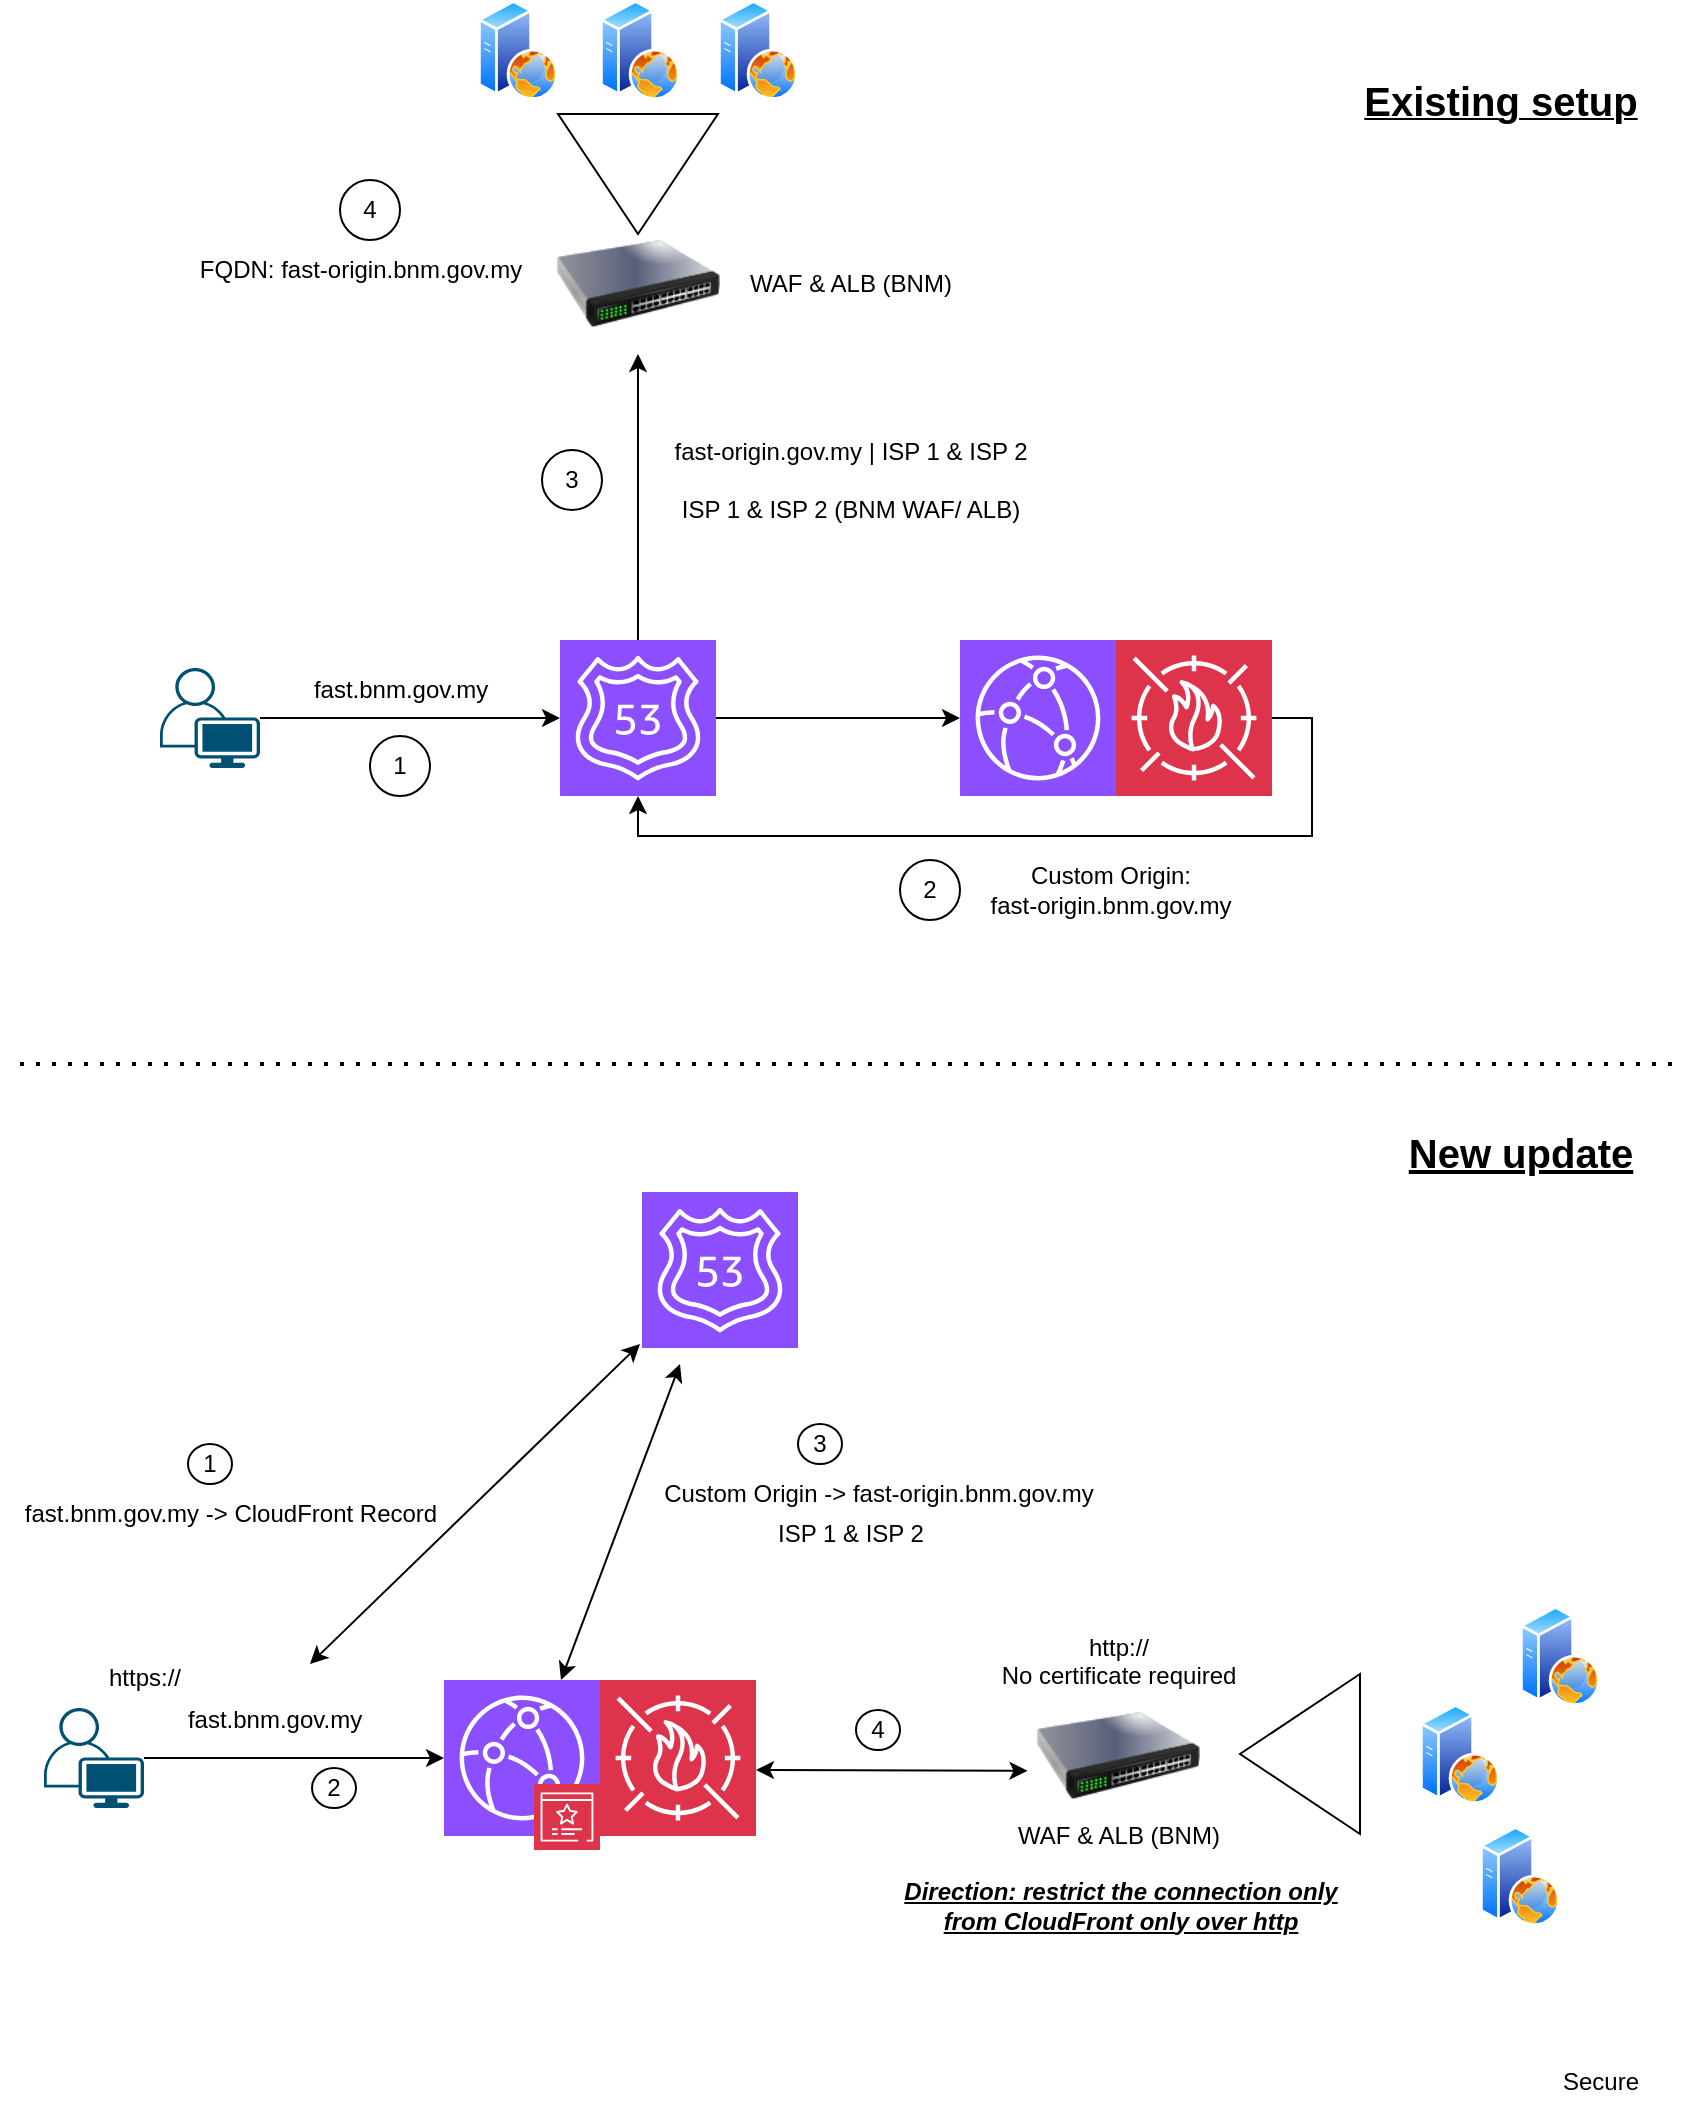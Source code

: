 <mxfile version="22.1.21" type="github">
  <diagram name="Page-1" id="U_xuJ-hQydTFbC9t58jh">
    <mxGraphModel dx="989" dy="530" grid="1" gridSize="10" guides="1" tooltips="1" connect="1" arrows="1" fold="1" page="1" pageScale="1" pageWidth="850" pageHeight="1100" math="0" shadow="0">
      <root>
        <mxCell id="0" />
        <mxCell id="1" parent="0" />
        <mxCell id="0SC08fXxSFEZPIBnkhzN-6" style="edgeStyle=orthogonalEdgeStyle;rounded=0;orthogonalLoop=1;jettySize=auto;html=1;" edge="1" parent="1" source="0SC08fXxSFEZPIBnkhzN-4">
          <mxGeometry relative="1" as="geometry">
            <mxPoint x="222" y="887" as="targetPoint" />
          </mxGeometry>
        </mxCell>
        <mxCell id="0SC08fXxSFEZPIBnkhzN-4" value="" style="points=[[0.35,0,0],[0.98,0.51,0],[1,0.71,0],[0.67,1,0],[0,0.795,0],[0,0.65,0]];verticalLabelPosition=bottom;sketch=0;html=1;verticalAlign=top;aspect=fixed;align=center;pointerEvents=1;shape=mxgraph.cisco19.user;fillColor=#005073;strokeColor=none;" vertex="1" parent="1">
          <mxGeometry x="22" y="862" width="50" height="50" as="geometry" />
        </mxCell>
        <mxCell id="0SC08fXxSFEZPIBnkhzN-7" value="" style="sketch=0;points=[[0,0,0],[0.25,0,0],[0.5,0,0],[0.75,0,0],[1,0,0],[0,1,0],[0.25,1,0],[0.5,1,0],[0.75,1,0],[1,1,0],[0,0.25,0],[0,0.5,0],[0,0.75,0],[1,0.25,0],[1,0.5,0],[1,0.75,0]];outlineConnect=0;fontColor=#232F3E;fillColor=#8C4FFF;strokeColor=#ffffff;dashed=0;verticalLabelPosition=bottom;verticalAlign=top;align=center;html=1;fontSize=12;fontStyle=0;aspect=fixed;shape=mxgraph.aws4.resourceIcon;resIcon=mxgraph.aws4.cloudfront;" vertex="1" parent="1">
          <mxGeometry x="222" y="848" width="78" height="78" as="geometry" />
        </mxCell>
        <mxCell id="0SC08fXxSFEZPIBnkhzN-12" value="" style="image;html=1;image=img/lib/clip_art/networking/Switch_128x128.png" vertex="1" parent="1">
          <mxGeometry x="518" y="851" width="82" height="70" as="geometry" />
        </mxCell>
        <mxCell id="0SC08fXxSFEZPIBnkhzN-13" value="" style="sketch=0;points=[[0,0,0],[0.25,0,0],[0.5,0,0],[0.75,0,0],[1,0,0],[0,1,0],[0.25,1,0],[0.5,1,0],[0.75,1,0],[1,1,0],[0,0.25,0],[0,0.5,0],[0,0.75,0],[1,0.25,0],[1,0.5,0],[1,0.75,0]];outlineConnect=0;fontColor=#232F3E;fillColor=#DD344C;strokeColor=#ffffff;dashed=0;verticalLabelPosition=bottom;verticalAlign=top;align=center;html=1;fontSize=12;fontStyle=0;aspect=fixed;shape=mxgraph.aws4.resourceIcon;resIcon=mxgraph.aws4.waf;" vertex="1" parent="1">
          <mxGeometry x="300" y="848" width="78" height="78" as="geometry" />
        </mxCell>
        <mxCell id="0SC08fXxSFEZPIBnkhzN-17" value="" style="endArrow=none;dashed=1;html=1;dashPattern=1 3;strokeWidth=2;rounded=0;" edge="1" parent="1">
          <mxGeometry width="50" height="50" relative="1" as="geometry">
            <mxPoint x="10" y="540" as="sourcePoint" />
            <mxPoint x="840" y="540" as="targetPoint" />
          </mxGeometry>
        </mxCell>
        <mxCell id="0SC08fXxSFEZPIBnkhzN-18" style="edgeStyle=orthogonalEdgeStyle;rounded=0;orthogonalLoop=1;jettySize=auto;html=1;exitX=0.5;exitY=0;exitDx=0;exitDy=0;exitPerimeter=0;" edge="1" parent="1" source="0SC08fXxSFEZPIBnkhzN-19" target="0SC08fXxSFEZPIBnkhzN-27">
          <mxGeometry relative="1" as="geometry" />
        </mxCell>
        <mxCell id="0SC08fXxSFEZPIBnkhzN-19" value="" style="sketch=0;points=[[0,0,0],[0.25,0,0],[0.5,0,0],[0.75,0,0],[1,0,0],[0,1,0],[0.25,1,0],[0.5,1,0],[0.75,1,0],[1,1,0],[0,0.25,0],[0,0.5,0],[0,0.75,0],[1,0.25,0],[1,0.5,0],[1,0.75,0]];outlineConnect=0;fontColor=#232F3E;fillColor=#8C4FFF;strokeColor=#ffffff;dashed=0;verticalLabelPosition=bottom;verticalAlign=top;align=center;html=1;fontSize=12;fontStyle=0;aspect=fixed;shape=mxgraph.aws4.resourceIcon;resIcon=mxgraph.aws4.route_53;" vertex="1" parent="1">
          <mxGeometry x="280" y="328" width="78" height="78" as="geometry" />
        </mxCell>
        <mxCell id="0SC08fXxSFEZPIBnkhzN-20" value="fast.bnm.gov.my" style="text;html=1;align=center;verticalAlign=middle;resizable=0;points=[];autosize=1;strokeColor=none;fillColor=none;" vertex="1" parent="1">
          <mxGeometry x="145" y="338" width="110" height="30" as="geometry" />
        </mxCell>
        <mxCell id="0SC08fXxSFEZPIBnkhzN-21" style="edgeStyle=orthogonalEdgeStyle;rounded=0;orthogonalLoop=1;jettySize=auto;html=1;" edge="1" parent="1" source="0SC08fXxSFEZPIBnkhzN-22" target="0SC08fXxSFEZPIBnkhzN-19">
          <mxGeometry relative="1" as="geometry" />
        </mxCell>
        <mxCell id="0SC08fXxSFEZPIBnkhzN-22" value="" style="points=[[0.35,0,0],[0.98,0.51,0],[1,0.71,0],[0.67,1,0],[0,0.795,0],[0,0.65,0]];verticalLabelPosition=bottom;sketch=0;html=1;verticalAlign=top;aspect=fixed;align=center;pointerEvents=1;shape=mxgraph.cisco19.user;fillColor=#005073;strokeColor=none;" vertex="1" parent="1">
          <mxGeometry x="80" y="342" width="50" height="50" as="geometry" />
        </mxCell>
        <mxCell id="0SC08fXxSFEZPIBnkhzN-23" value="" style="sketch=0;points=[[0,0,0],[0.25,0,0],[0.5,0,0],[0.75,0,0],[1,0,0],[0,1,0],[0.25,1,0],[0.5,1,0],[0.75,1,0],[1,1,0],[0,0.25,0],[0,0.5,0],[0,0.75,0],[1,0.25,0],[1,0.5,0],[1,0.75,0]];outlineConnect=0;fontColor=#232F3E;fillColor=#8C4FFF;strokeColor=#ffffff;dashed=0;verticalLabelPosition=bottom;verticalAlign=top;align=center;html=1;fontSize=12;fontStyle=0;aspect=fixed;shape=mxgraph.aws4.resourceIcon;resIcon=mxgraph.aws4.cloudfront;" vertex="1" parent="1">
          <mxGeometry x="480" y="328" width="78" height="78" as="geometry" />
        </mxCell>
        <mxCell id="0SC08fXxSFEZPIBnkhzN-24" style="edgeStyle=orthogonalEdgeStyle;rounded=0;orthogonalLoop=1;jettySize=auto;html=1;entryX=0;entryY=0.5;entryDx=0;entryDy=0;entryPerimeter=0;" edge="1" parent="1" source="0SC08fXxSFEZPIBnkhzN-19" target="0SC08fXxSFEZPIBnkhzN-23">
          <mxGeometry relative="1" as="geometry" />
        </mxCell>
        <mxCell id="0SC08fXxSFEZPIBnkhzN-25" value="Custom Origin: &lt;br&gt;fast-origin.bnm.gov.my" style="text;html=1;align=center;verticalAlign=middle;resizable=0;points=[];autosize=1;strokeColor=none;fillColor=none;" vertex="1" parent="1">
          <mxGeometry x="485" y="433" width="140" height="40" as="geometry" />
        </mxCell>
        <mxCell id="0SC08fXxSFEZPIBnkhzN-26" value="fast-origin.gov.my | ISP 1 &amp;amp; ISP 2&lt;br&gt;&lt;br&gt;ISP 1 &amp;amp; ISP 2 (BNM WAF/ ALB)" style="text;html=1;align=center;verticalAlign=middle;resizable=0;points=[];autosize=1;strokeColor=none;fillColor=none;" vertex="1" parent="1">
          <mxGeometry x="325" y="218" width="200" height="60" as="geometry" />
        </mxCell>
        <mxCell id="0SC08fXxSFEZPIBnkhzN-27" value="" style="image;html=1;image=img/lib/clip_art/networking/Switch_128x128.png" vertex="1" parent="1">
          <mxGeometry x="278" y="115" width="82" height="70" as="geometry" />
        </mxCell>
        <mxCell id="0SC08fXxSFEZPIBnkhzN-28" value="" style="sketch=0;points=[[0,0,0],[0.25,0,0],[0.5,0,0],[0.75,0,0],[1,0,0],[0,1,0],[0.25,1,0],[0.5,1,0],[0.75,1,0],[1,1,0],[0,0.25,0],[0,0.5,0],[0,0.75,0],[1,0.25,0],[1,0.5,0],[1,0.75,0]];outlineConnect=0;fontColor=#232F3E;fillColor=#DD344C;strokeColor=#ffffff;dashed=0;verticalLabelPosition=bottom;verticalAlign=top;align=center;html=1;fontSize=12;fontStyle=0;aspect=fixed;shape=mxgraph.aws4.resourceIcon;resIcon=mxgraph.aws4.waf;" vertex="1" parent="1">
          <mxGeometry x="558" y="328" width="78" height="78" as="geometry" />
        </mxCell>
        <mxCell id="0SC08fXxSFEZPIBnkhzN-29" style="edgeStyle=orthogonalEdgeStyle;rounded=0;orthogonalLoop=1;jettySize=auto;html=1;exitX=1;exitY=0.5;exitDx=0;exitDy=0;exitPerimeter=0;entryX=0.5;entryY=1;entryDx=0;entryDy=0;entryPerimeter=0;" edge="1" parent="1" source="0SC08fXxSFEZPIBnkhzN-28" target="0SC08fXxSFEZPIBnkhzN-19">
          <mxGeometry relative="1" as="geometry" />
        </mxCell>
        <mxCell id="0SC08fXxSFEZPIBnkhzN-30" value="FQDN: fast-origin.bnm.gov.my" style="text;html=1;align=center;verticalAlign=middle;resizable=0;points=[];autosize=1;strokeColor=none;fillColor=none;" vertex="1" parent="1">
          <mxGeometry x="90" y="128" width="180" height="30" as="geometry" />
        </mxCell>
        <mxCell id="0SC08fXxSFEZPIBnkhzN-31" value="&lt;b&gt;&lt;u&gt;&lt;font style=&quot;font-size: 20px;&quot;&gt;Existing setup&lt;/font&gt;&lt;/u&gt;&lt;/b&gt;" style="text;html=1;align=center;verticalAlign=middle;resizable=0;points=[];autosize=1;strokeColor=none;fillColor=none;" vertex="1" parent="1">
          <mxGeometry x="670" y="38" width="160" height="40" as="geometry" />
        </mxCell>
        <mxCell id="0SC08fXxSFEZPIBnkhzN-32" value="&lt;div style=&quot;font-size: 20px;&quot;&gt;New update&lt;/div&gt;" style="text;html=1;align=center;verticalAlign=middle;resizable=0;points=[];autosize=1;strokeColor=none;fillColor=none;fontStyle=5;fontSize=20;" vertex="1" parent="1">
          <mxGeometry x="690" y="564" width="140" height="40" as="geometry" />
        </mxCell>
        <mxCell id="0SC08fXxSFEZPIBnkhzN-34" value="WAF &amp;amp; ALB (BNM)" style="text;html=1;align=center;verticalAlign=middle;resizable=0;points=[];autosize=1;strokeColor=none;fillColor=none;" vertex="1" parent="1">
          <mxGeometry x="360" y="135" width="130" height="30" as="geometry" />
        </mxCell>
        <mxCell id="0SC08fXxSFEZPIBnkhzN-35" value="WAF &amp;amp; ALB (BNM)" style="text;html=1;align=center;verticalAlign=middle;resizable=0;points=[];autosize=1;strokeColor=none;fillColor=none;" vertex="1" parent="1">
          <mxGeometry x="494" y="911" width="130" height="30" as="geometry" />
        </mxCell>
        <mxCell id="0SC08fXxSFEZPIBnkhzN-36" value="" style="image;aspect=fixed;perimeter=ellipsePerimeter;html=1;align=center;shadow=0;dashed=0;spacingTop=3;image=img/lib/active_directory/web_server.svg;" vertex="1" parent="1">
          <mxGeometry x="710" y="860" width="40" height="50" as="geometry" />
        </mxCell>
        <mxCell id="0SC08fXxSFEZPIBnkhzN-38" value="" style="image;aspect=fixed;perimeter=ellipsePerimeter;html=1;align=center;shadow=0;dashed=0;spacingTop=3;image=img/lib/active_directory/web_server.svg;" vertex="1" parent="1">
          <mxGeometry x="760" y="811" width="40" height="50" as="geometry" />
        </mxCell>
        <mxCell id="0SC08fXxSFEZPIBnkhzN-39" value="" style="image;aspect=fixed;perimeter=ellipsePerimeter;html=1;align=center;shadow=0;dashed=0;spacingTop=3;image=img/lib/active_directory/web_server.svg;fontStyle=1" vertex="1" parent="1">
          <mxGeometry x="740" y="921" width="40" height="50" as="geometry" />
        </mxCell>
        <mxCell id="0SC08fXxSFEZPIBnkhzN-40" value="" style="image;aspect=fixed;perimeter=ellipsePerimeter;html=1;align=center;shadow=0;dashed=0;spacingTop=3;image=img/lib/active_directory/web_server.svg;" vertex="1" parent="1">
          <mxGeometry x="239" y="8" width="40" height="50" as="geometry" />
        </mxCell>
        <mxCell id="0SC08fXxSFEZPIBnkhzN-41" value="" style="image;aspect=fixed;perimeter=ellipsePerimeter;html=1;align=center;shadow=0;dashed=0;spacingTop=3;image=img/lib/active_directory/web_server.svg;" vertex="1" parent="1">
          <mxGeometry x="300" y="8" width="40" height="50" as="geometry" />
        </mxCell>
        <mxCell id="0SC08fXxSFEZPIBnkhzN-42" value="" style="image;aspect=fixed;perimeter=ellipsePerimeter;html=1;align=center;shadow=0;dashed=0;spacingTop=3;image=img/lib/active_directory/web_server.svg;fontStyle=1" vertex="1" parent="1">
          <mxGeometry x="359" y="8" width="40" height="50" as="geometry" />
        </mxCell>
        <mxCell id="0SC08fXxSFEZPIBnkhzN-43" value="1" style="ellipse;whiteSpace=wrap;html=1;" vertex="1" parent="1">
          <mxGeometry x="94" y="730" width="22" height="20" as="geometry" />
        </mxCell>
        <mxCell id="0SC08fXxSFEZPIBnkhzN-48" value="1" style="ellipse;whiteSpace=wrap;html=1;" vertex="1" parent="1">
          <mxGeometry x="185" y="376" width="30" height="30" as="geometry" />
        </mxCell>
        <mxCell id="0SC08fXxSFEZPIBnkhzN-49" value="2" style="ellipse;whiteSpace=wrap;html=1;" vertex="1" parent="1">
          <mxGeometry x="450" y="438" width="30" height="30" as="geometry" />
        </mxCell>
        <mxCell id="0SC08fXxSFEZPIBnkhzN-51" value="3" style="ellipse;whiteSpace=wrap;html=1;" vertex="1" parent="1">
          <mxGeometry x="271" y="233" width="30" height="30" as="geometry" />
        </mxCell>
        <mxCell id="0SC08fXxSFEZPIBnkhzN-52" value="4" style="ellipse;whiteSpace=wrap;html=1;" vertex="1" parent="1">
          <mxGeometry x="170" y="98" width="30" height="30" as="geometry" />
        </mxCell>
        <mxCell id="0SC08fXxSFEZPIBnkhzN-54" value="" style="triangle;whiteSpace=wrap;html=1;rotation=90;fillColor=none;" vertex="1" parent="1">
          <mxGeometry x="289" y="55" width="60" height="80" as="geometry" />
        </mxCell>
        <mxCell id="0SC08fXxSFEZPIBnkhzN-55" value="" style="triangle;whiteSpace=wrap;html=1;rotation=-180;fillColor=none;" vertex="1" parent="1">
          <mxGeometry x="620" y="845" width="60" height="80" as="geometry" />
        </mxCell>
        <mxCell id="0SC08fXxSFEZPIBnkhzN-56" value="http://" style="text;html=1;align=center;verticalAlign=middle;resizable=0;points=[];autosize=1;strokeColor=none;fillColor=none;" vertex="1" parent="1">
          <mxGeometry x="534" y="817" width="50" height="30" as="geometry" />
        </mxCell>
        <mxCell id="0SC08fXxSFEZPIBnkhzN-58" value="&lt;i&gt;&lt;b&gt;&lt;u&gt;Direction: restrict the connection only&lt;br&gt;from CloudFront only over http&lt;br&gt;&lt;/u&gt;&lt;/b&gt;&lt;/i&gt;" style="text;html=1;align=center;verticalAlign=middle;resizable=0;points=[];autosize=1;strokeColor=none;fillColor=none;" vertex="1" parent="1">
          <mxGeometry x="440" y="941" width="240" height="40" as="geometry" />
        </mxCell>
        <mxCell id="0SC08fXxSFEZPIBnkhzN-59" value="No certificate required" style="text;html=1;align=center;verticalAlign=middle;resizable=0;points=[];autosize=1;strokeColor=none;fillColor=none;" vertex="1" parent="1">
          <mxGeometry x="489" y="831" width="140" height="30" as="geometry" />
        </mxCell>
        <mxCell id="0SC08fXxSFEZPIBnkhzN-60" value="fast.bnm.gov.my" style="text;html=1;align=center;verticalAlign=middle;resizable=0;points=[];autosize=1;strokeColor=none;fillColor=none;" vertex="1" parent="1">
          <mxGeometry x="82" y="853" width="110" height="30" as="geometry" />
        </mxCell>
        <mxCell id="0SC08fXxSFEZPIBnkhzN-61" value="" style="sketch=0;points=[[0,0,0],[0.25,0,0],[0.5,0,0],[0.75,0,0],[1,0,0],[0,1,0],[0.25,1,0],[0.5,1,0],[0.75,1,0],[1,1,0],[0,0.25,0],[0,0.5,0],[0,0.75,0],[1,0.25,0],[1,0.5,0],[1,0.75,0]];outlineConnect=0;fontColor=#232F3E;fillColor=#DD344C;strokeColor=#ffffff;dashed=0;verticalLabelPosition=bottom;verticalAlign=top;align=center;html=1;fontSize=12;fontStyle=0;aspect=fixed;shape=mxgraph.aws4.resourceIcon;resIcon=mxgraph.aws4.certificate_manager_3;" vertex="1" parent="1">
          <mxGeometry x="267" y="900" width="33" height="33" as="geometry" />
        </mxCell>
        <mxCell id="0SC08fXxSFEZPIBnkhzN-62" value="https://" style="text;html=1;align=center;verticalAlign=middle;resizable=0;points=[];autosize=1;strokeColor=none;fillColor=none;" vertex="1" parent="1">
          <mxGeometry x="42" y="832" width="60" height="30" as="geometry" />
        </mxCell>
        <mxCell id="0SC08fXxSFEZPIBnkhzN-64" value="Secure" style="text;html=1;align=center;verticalAlign=middle;resizable=0;points=[];autosize=1;strokeColor=none;fillColor=none;" vertex="1" parent="1">
          <mxGeometry x="770" y="1034" width="60" height="30" as="geometry" />
        </mxCell>
        <mxCell id="0SC08fXxSFEZPIBnkhzN-74" value="" style="sketch=0;points=[[0,0,0],[0.25,0,0],[0.5,0,0],[0.75,0,0],[1,0,0],[0,1,0],[0.25,1,0],[0.5,1,0],[0.75,1,0],[1,1,0],[0,0.25,0],[0,0.5,0],[0,0.75,0],[1,0.25,0],[1,0.5,0],[1,0.75,0]];outlineConnect=0;fontColor=#232F3E;fillColor=#8C4FFF;strokeColor=#ffffff;dashed=0;verticalLabelPosition=bottom;verticalAlign=top;align=center;html=1;fontSize=12;fontStyle=0;aspect=fixed;shape=mxgraph.aws4.resourceIcon;resIcon=mxgraph.aws4.route_53;" vertex="1" parent="1">
          <mxGeometry x="321" y="604" width="78" height="78" as="geometry" />
        </mxCell>
        <mxCell id="0SC08fXxSFEZPIBnkhzN-76" value="fast.bnm.gov.my -&amp;gt; CloudFront Record" style="text;html=1;align=center;verticalAlign=middle;resizable=0;points=[];autosize=1;strokeColor=none;fillColor=none;" vertex="1" parent="1">
          <mxGeometry y="750" width="230" height="30" as="geometry" />
        </mxCell>
        <mxCell id="0SC08fXxSFEZPIBnkhzN-80" value="" style="endArrow=classic;startArrow=classic;html=1;rounded=0;" edge="1" parent="1">
          <mxGeometry width="50" height="50" relative="1" as="geometry">
            <mxPoint x="155" y="840" as="sourcePoint" />
            <mxPoint x="320" y="680" as="targetPoint" />
          </mxGeometry>
        </mxCell>
        <mxCell id="0SC08fXxSFEZPIBnkhzN-81" value="" style="endArrow=classic;startArrow=classic;html=1;rounded=0;exitX=0.75;exitY=0;exitDx=0;exitDy=0;exitPerimeter=0;" edge="1" parent="1" source="0SC08fXxSFEZPIBnkhzN-7">
          <mxGeometry width="50" height="50" relative="1" as="geometry">
            <mxPoint x="185" y="853" as="sourcePoint" />
            <mxPoint x="340" y="690" as="targetPoint" />
          </mxGeometry>
        </mxCell>
        <mxCell id="0SC08fXxSFEZPIBnkhzN-83" value="" style="endArrow=classic;startArrow=classic;html=1;rounded=0;entryX=-0.052;entryY=0.606;entryDx=0;entryDy=0;entryPerimeter=0;" edge="1" parent="1" target="0SC08fXxSFEZPIBnkhzN-12">
          <mxGeometry width="50" height="50" relative="1" as="geometry">
            <mxPoint x="378" y="893" as="sourcePoint" />
            <mxPoint x="428" y="843" as="targetPoint" />
          </mxGeometry>
        </mxCell>
        <mxCell id="0SC08fXxSFEZPIBnkhzN-84" value="Custom Origin -&amp;gt; fast-origin.bnm.gov.my" style="text;html=1;align=center;verticalAlign=middle;resizable=0;points=[];autosize=1;strokeColor=none;fillColor=none;" vertex="1" parent="1">
          <mxGeometry x="319" y="740" width="240" height="30" as="geometry" />
        </mxCell>
        <mxCell id="0SC08fXxSFEZPIBnkhzN-85" value="2" style="ellipse;whiteSpace=wrap;html=1;" vertex="1" parent="1">
          <mxGeometry x="156" y="892" width="22" height="20" as="geometry" />
        </mxCell>
        <mxCell id="0SC08fXxSFEZPIBnkhzN-86" value="ISP 1 &amp;amp; ISP 2" style="text;html=1;align=center;verticalAlign=middle;resizable=0;points=[];autosize=1;strokeColor=none;fillColor=none;" vertex="1" parent="1">
          <mxGeometry x="375" y="760" width="100" height="30" as="geometry" />
        </mxCell>
        <mxCell id="0SC08fXxSFEZPIBnkhzN-91" value="3" style="ellipse;whiteSpace=wrap;html=1;" vertex="1" parent="1">
          <mxGeometry x="399" y="720" width="22" height="20" as="geometry" />
        </mxCell>
        <mxCell id="0SC08fXxSFEZPIBnkhzN-93" value="4" style="ellipse;whiteSpace=wrap;html=1;" vertex="1" parent="1">
          <mxGeometry x="428" y="863" width="22" height="20" as="geometry" />
        </mxCell>
      </root>
    </mxGraphModel>
  </diagram>
</mxfile>
